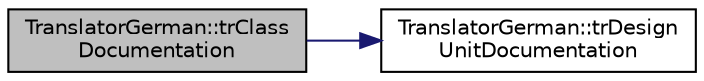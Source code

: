 digraph "TranslatorGerman::trClassDocumentation"
{
 // LATEX_PDF_SIZE
  edge [fontname="Helvetica",fontsize="10",labelfontname="Helvetica",labelfontsize="10"];
  node [fontname="Helvetica",fontsize="10",shape=record];
  rankdir="LR";
  Node1 [label="TranslatorGerman::trClass\lDocumentation",height=0.2,width=0.4,color="black", fillcolor="grey75", style="filled", fontcolor="black",tooltip=" "];
  Node1 -> Node2 [color="midnightblue",fontsize="10",style="solid",fontname="Helvetica"];
  Node2 [label="TranslatorGerman::trDesign\lUnitDocumentation",height=0.2,width=0.4,color="black", fillcolor="white", style="filled",URL="$classTranslatorGerman.html#a71781a4c7481616bfb793c4bf339471e",tooltip=" "];
}

